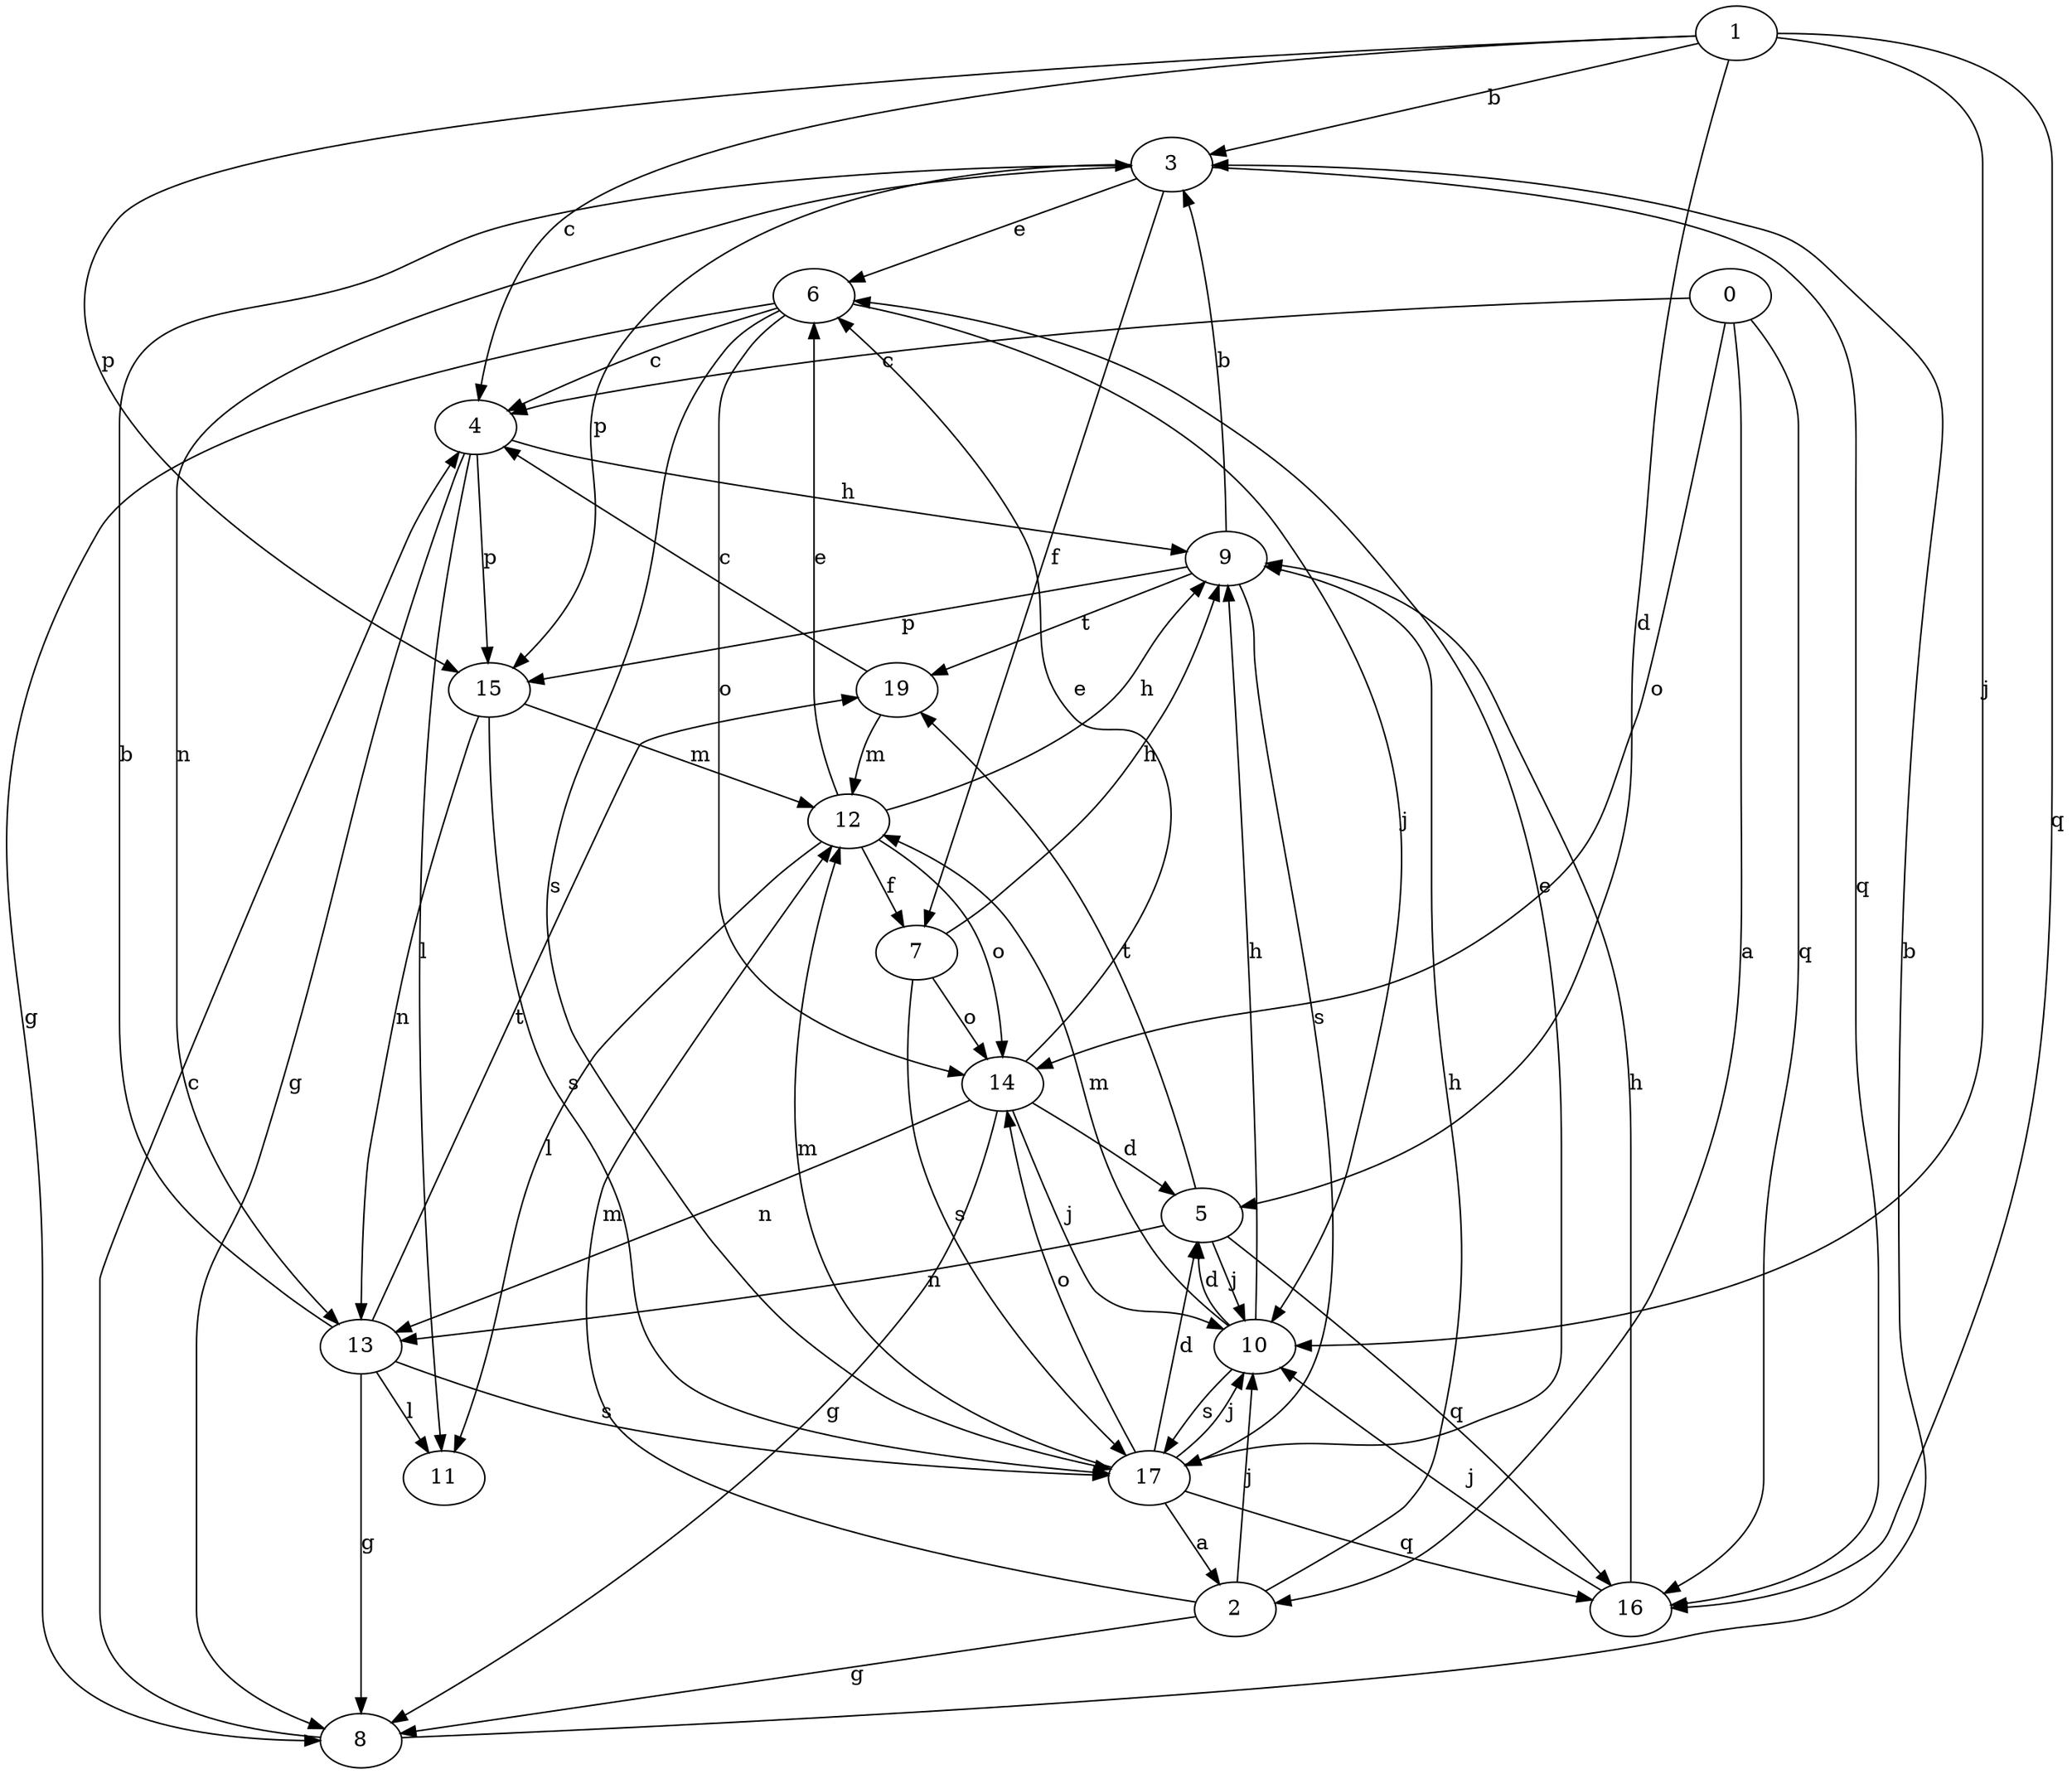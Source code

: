 strict digraph  {
1;
2;
3;
4;
5;
6;
7;
8;
9;
10;
11;
12;
13;
14;
15;
0;
16;
17;
19;
1 -> 3  [label=b];
1 -> 4  [label=c];
1 -> 5  [label=d];
1 -> 10  [label=j];
1 -> 15  [label=p];
1 -> 16  [label=q];
2 -> 8  [label=g];
2 -> 9  [label=h];
2 -> 10  [label=j];
2 -> 12  [label=m];
3 -> 6  [label=e];
3 -> 7  [label=f];
3 -> 13  [label=n];
3 -> 15  [label=p];
3 -> 16  [label=q];
4 -> 8  [label=g];
4 -> 9  [label=h];
4 -> 11  [label=l];
4 -> 15  [label=p];
5 -> 10  [label=j];
5 -> 13  [label=n];
5 -> 16  [label=q];
5 -> 19  [label=t];
6 -> 4  [label=c];
6 -> 8  [label=g];
6 -> 10  [label=j];
6 -> 14  [label=o];
6 -> 17  [label=s];
7 -> 9  [label=h];
7 -> 14  [label=o];
7 -> 17  [label=s];
8 -> 3  [label=b];
8 -> 4  [label=c];
9 -> 3  [label=b];
9 -> 15  [label=p];
9 -> 17  [label=s];
9 -> 19  [label=t];
10 -> 5  [label=d];
10 -> 9  [label=h];
10 -> 12  [label=m];
10 -> 17  [label=s];
12 -> 6  [label=e];
12 -> 7  [label=f];
12 -> 9  [label=h];
12 -> 11  [label=l];
12 -> 14  [label=o];
13 -> 3  [label=b];
13 -> 8  [label=g];
13 -> 11  [label=l];
13 -> 17  [label=s];
13 -> 19  [label=t];
14 -> 5  [label=d];
14 -> 6  [label=e];
14 -> 8  [label=g];
14 -> 10  [label=j];
14 -> 13  [label=n];
15 -> 12  [label=m];
15 -> 13  [label=n];
15 -> 17  [label=s];
0 -> 2  [label=a];
0 -> 4  [label=c];
0 -> 14  [label=o];
0 -> 16  [label=q];
16 -> 9  [label=h];
16 -> 10  [label=j];
17 -> 2  [label=a];
17 -> 5  [label=d];
17 -> 6  [label=e];
17 -> 10  [label=j];
17 -> 12  [label=m];
17 -> 14  [label=o];
17 -> 16  [label=q];
19 -> 4  [label=c];
19 -> 12  [label=m];
}
